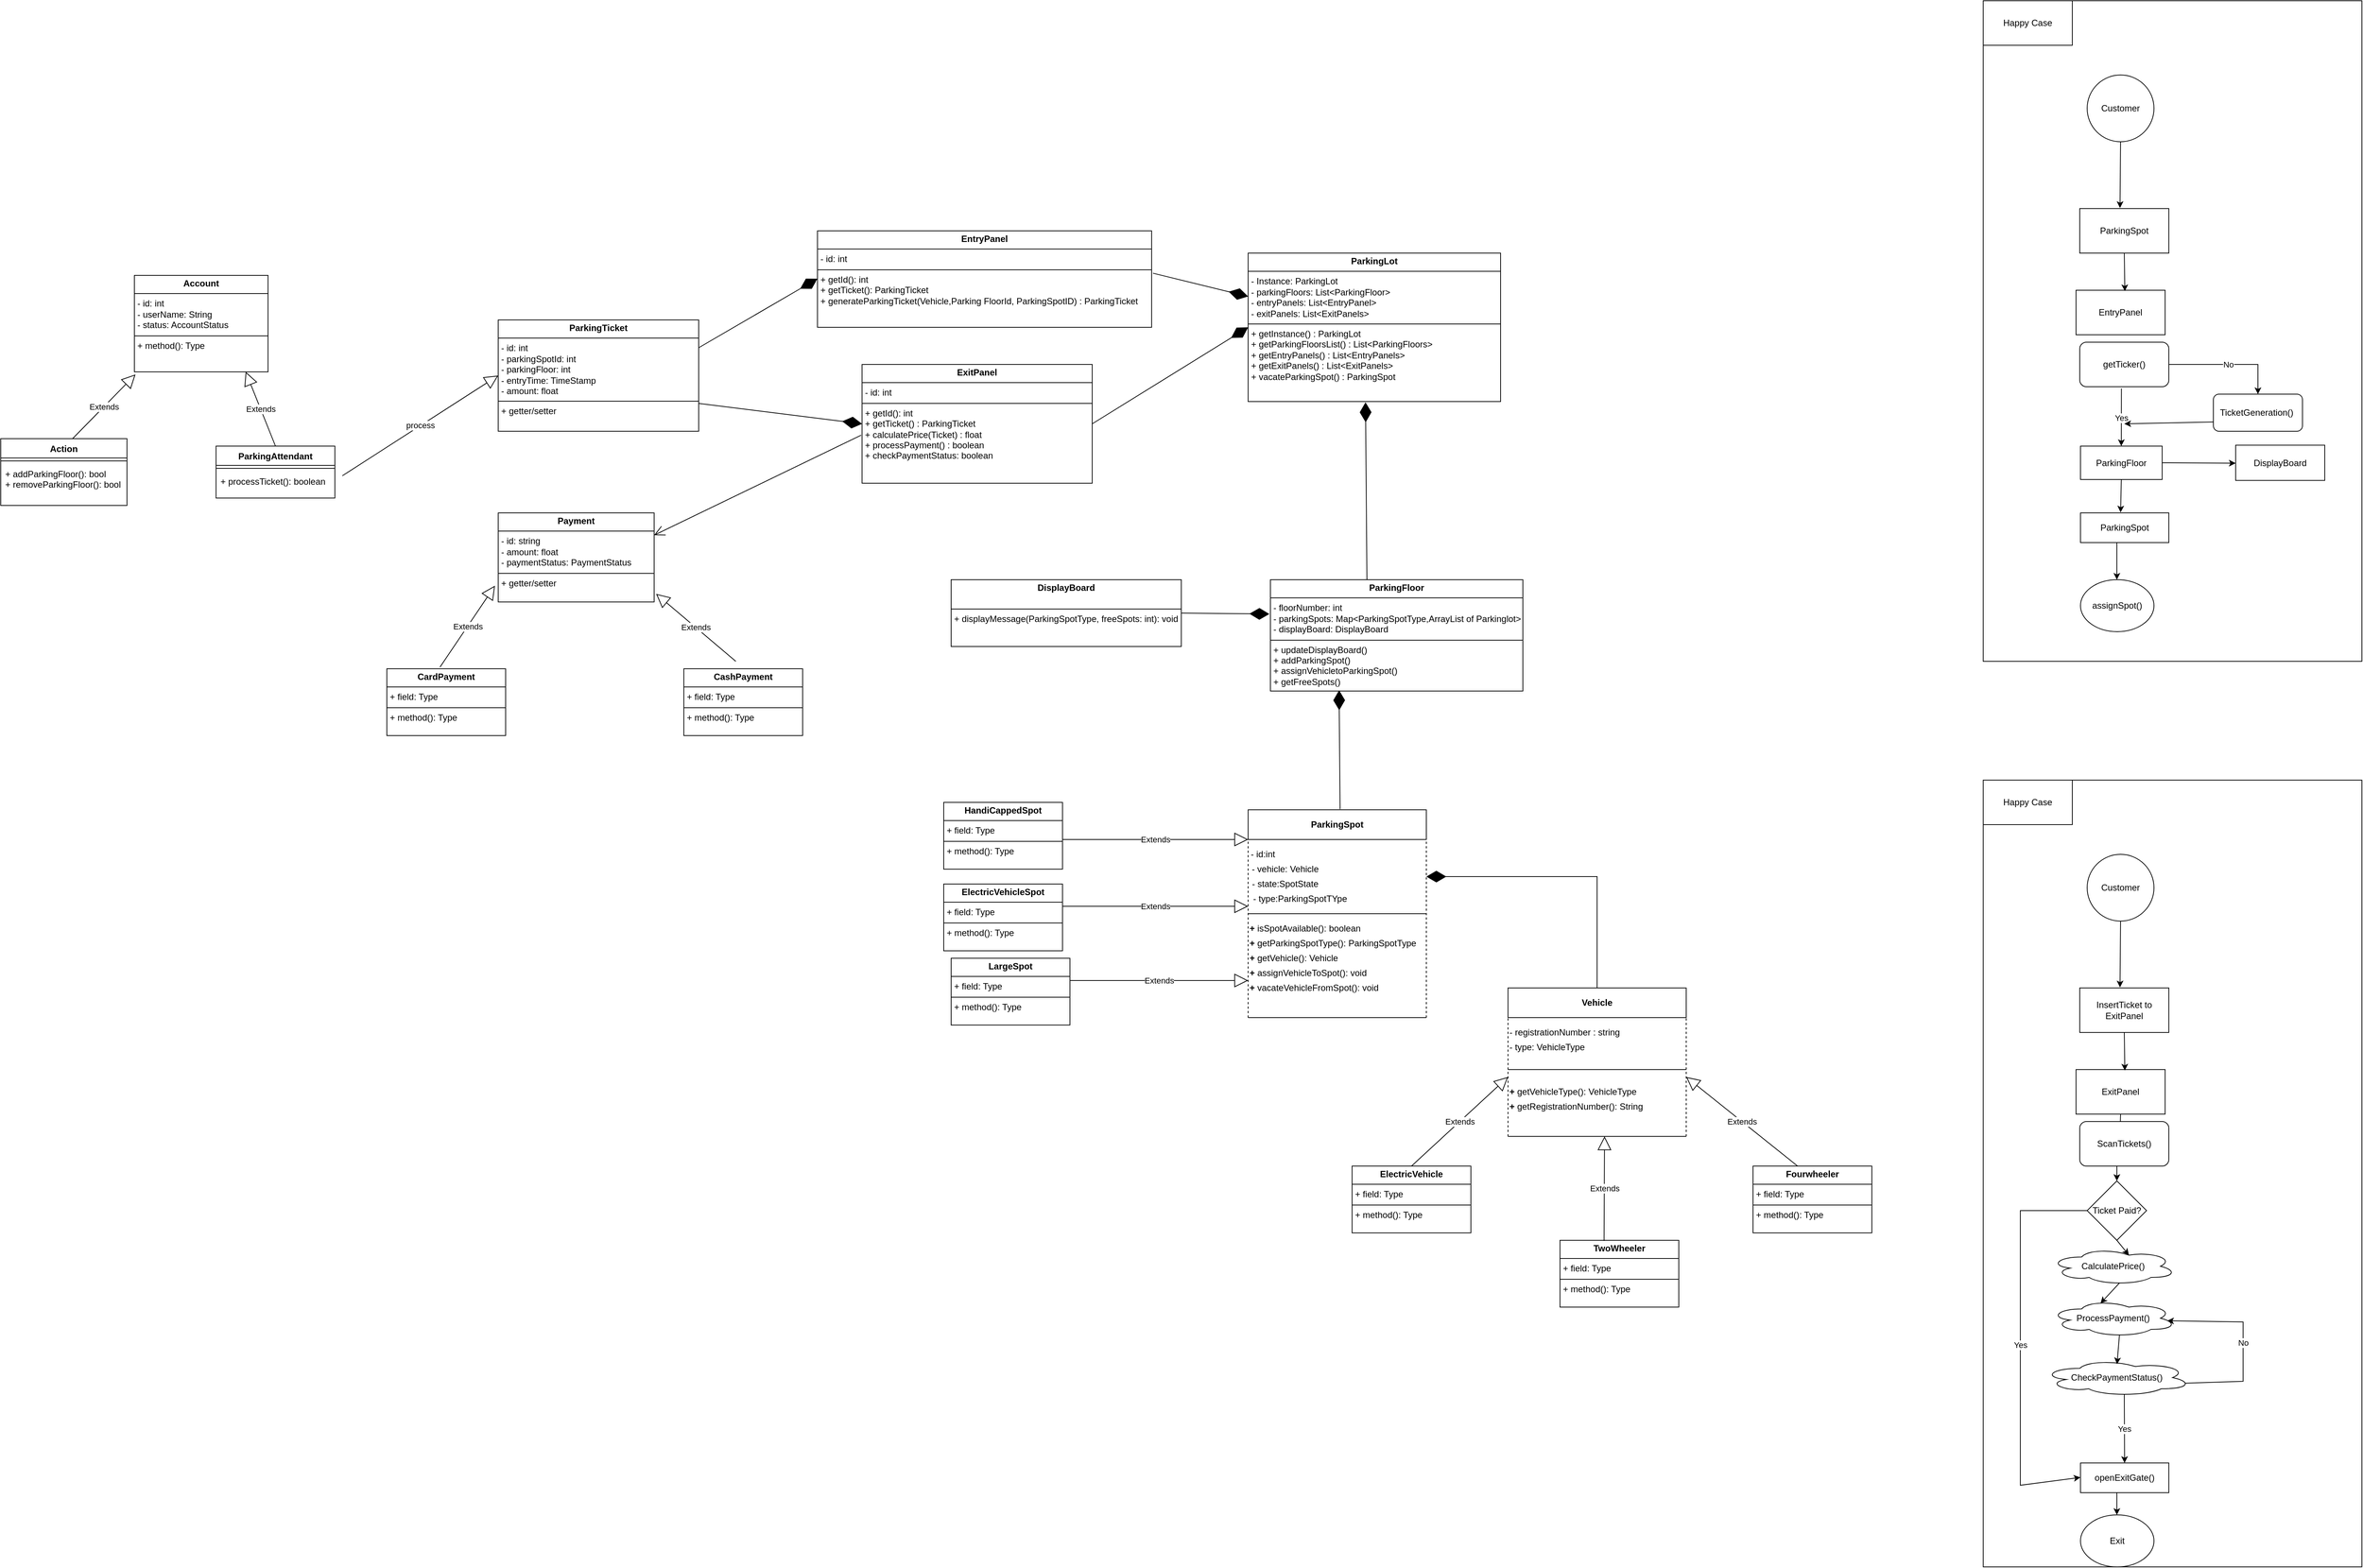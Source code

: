 <mxfile version="24.4.0" type="github">
  <diagram name="Page-1" id="cMbrWjMXnIb7fcWjsfxZ">
    <mxGraphModel dx="8700" dy="4813" grid="1" gridSize="10" guides="1" tooltips="1" connect="1" arrows="1" fold="1" page="1" pageScale="1" pageWidth="850" pageHeight="1100" math="0" shadow="0">
      <root>
        <mxCell id="0" />
        <mxCell id="1" parent="0" />
        <mxCell id="keUWMxr0N95nPIm7Rwf8-150" value="" style="rounded=0;whiteSpace=wrap;html=1;" vertex="1" parent="1">
          <mxGeometry x="1190" y="-850" width="510" height="890" as="geometry" />
        </mxCell>
        <mxCell id="keUWMxr0N95nPIm7Rwf8-6" value="" style="endArrow=none;dashed=1;html=1;rounded=0;" edge="1" parent="1">
          <mxGeometry width="50" height="50" relative="1" as="geometry">
            <mxPoint x="200" y="520" as="sourcePoint" />
            <mxPoint x="200" y="240" as="targetPoint" />
          </mxGeometry>
        </mxCell>
        <mxCell id="keUWMxr0N95nPIm7Rwf8-7" value="" style="endArrow=none;dashed=1;html=1;rounded=0;" edge="1" parent="1">
          <mxGeometry width="50" height="50" relative="1" as="geometry">
            <mxPoint x="440" y="520" as="sourcePoint" />
            <mxPoint x="440" y="240" as="targetPoint" />
          </mxGeometry>
        </mxCell>
        <mxCell id="keUWMxr0N95nPIm7Rwf8-8" value="" style="endArrow=none;dashed=1;html=1;rounded=0;" edge="1" parent="1">
          <mxGeometry width="50" height="50" relative="1" as="geometry">
            <mxPoint x="200" y="240" as="sourcePoint" />
            <mxPoint x="440" y="240" as="targetPoint" />
          </mxGeometry>
        </mxCell>
        <mxCell id="keUWMxr0N95nPIm7Rwf8-9" value="" style="endArrow=none;dashed=1;html=1;rounded=0;" edge="1" parent="1">
          <mxGeometry width="50" height="50" relative="1" as="geometry">
            <mxPoint x="200" y="280" as="sourcePoint" />
            <mxPoint x="440" y="280" as="targetPoint" />
          </mxGeometry>
        </mxCell>
        <mxCell id="keUWMxr0N95nPIm7Rwf8-10" value="&lt;b&gt;ParkingSpot&lt;/b&gt;" style="rounded=0;whiteSpace=wrap;html=1;" vertex="1" parent="1">
          <mxGeometry x="200" y="240" width="240" height="40" as="geometry" />
        </mxCell>
        <mxCell id="keUWMxr0N95nPIm7Rwf8-18" value="- id:int" style="text;html=1;align=center;verticalAlign=middle;whiteSpace=wrap;rounded=0;" vertex="1" parent="1">
          <mxGeometry x="200" y="290" width="40" height="20" as="geometry" />
        </mxCell>
        <mxCell id="keUWMxr0N95nPIm7Rwf8-20" value="- vehicle: Vehicle" style="text;html=1;align=center;verticalAlign=middle;whiteSpace=wrap;rounded=0;" vertex="1" parent="1">
          <mxGeometry x="200" y="310" width="100" height="20" as="geometry" />
        </mxCell>
        <mxCell id="keUWMxr0N95nPIm7Rwf8-21" value="- state:SpotState" style="text;html=1;align=center;verticalAlign=middle;whiteSpace=wrap;rounded=0;" vertex="1" parent="1">
          <mxGeometry x="200" y="330" width="100" height="20" as="geometry" />
        </mxCell>
        <mxCell id="keUWMxr0N95nPIm7Rwf8-22" value="- type:ParkingSpotTYpe" style="text;html=1;align=center;verticalAlign=middle;whiteSpace=wrap;rounded=0;" vertex="1" parent="1">
          <mxGeometry x="200" y="350" width="140" height="20" as="geometry" />
        </mxCell>
        <mxCell id="keUWMxr0N95nPIm7Rwf8-23" value="" style="endArrow=none;html=1;rounded=0;" edge="1" parent="1">
          <mxGeometry width="50" height="50" relative="1" as="geometry">
            <mxPoint x="200" y="380" as="sourcePoint" />
            <mxPoint x="440" y="380" as="targetPoint" />
          </mxGeometry>
        </mxCell>
        <mxCell id="keUWMxr0N95nPIm7Rwf8-24" value="&lt;b&gt;+&lt;/b&gt; isSpotAvailable(): boolean" style="text;html=1;align=left;verticalAlign=middle;whiteSpace=wrap;rounded=0;" vertex="1" parent="1">
          <mxGeometry x="200" y="390" width="160" height="20" as="geometry" />
        </mxCell>
        <mxCell id="keUWMxr0N95nPIm7Rwf8-25" value="&lt;b&gt;+&lt;/b&gt; getParkingSpotType(): ParkingSpotType" style="text;html=1;align=left;verticalAlign=middle;whiteSpace=wrap;rounded=0;" vertex="1" parent="1">
          <mxGeometry x="200" y="410" width="250" height="20" as="geometry" />
        </mxCell>
        <mxCell id="keUWMxr0N95nPIm7Rwf8-26" value="&lt;b&gt;+ &lt;/b&gt;getVehicle(): Vehicle" style="text;html=1;align=left;verticalAlign=middle;whiteSpace=wrap;rounded=0;" vertex="1" parent="1">
          <mxGeometry x="200" y="430" width="140" height="20" as="geometry" />
        </mxCell>
        <mxCell id="keUWMxr0N95nPIm7Rwf8-27" value="&lt;b&gt;+ &lt;/b&gt;assignVehicleToSpot(): void" style="text;html=1;align=left;verticalAlign=middle;whiteSpace=wrap;rounded=0;" vertex="1" parent="1">
          <mxGeometry x="200" y="450" width="170" height="20" as="geometry" />
        </mxCell>
        <mxCell id="keUWMxr0N95nPIm7Rwf8-28" value="&lt;b&gt;+ &lt;/b&gt;vacateVehicleFromSpot(): void" style="text;html=1;align=left;verticalAlign=middle;whiteSpace=wrap;rounded=0;" vertex="1" parent="1">
          <mxGeometry x="200" y="470" width="210" height="20" as="geometry" />
        </mxCell>
        <mxCell id="keUWMxr0N95nPIm7Rwf8-29" value="" style="endArrow=none;html=1;rounded=0;" edge="1" parent="1">
          <mxGeometry width="50" height="50" relative="1" as="geometry">
            <mxPoint x="200" y="520" as="sourcePoint" />
            <mxPoint x="440" y="520" as="targetPoint" />
          </mxGeometry>
        </mxCell>
        <mxCell id="keUWMxr0N95nPIm7Rwf8-30" value="" style="endArrow=none;dashed=1;html=1;rounded=0;" edge="1" parent="1">
          <mxGeometry width="50" height="50" relative="1" as="geometry">
            <mxPoint x="550" y="680" as="sourcePoint" />
            <mxPoint x="550" y="480" as="targetPoint" />
          </mxGeometry>
        </mxCell>
        <mxCell id="keUWMxr0N95nPIm7Rwf8-31" value="" style="endArrow=none;dashed=1;html=1;rounded=0;" edge="1" parent="1">
          <mxGeometry width="50" height="50" relative="1" as="geometry">
            <mxPoint x="790" y="680" as="sourcePoint" />
            <mxPoint x="790" y="480" as="targetPoint" />
          </mxGeometry>
        </mxCell>
        <mxCell id="keUWMxr0N95nPIm7Rwf8-32" value="" style="endArrow=none;dashed=1;html=1;rounded=0;" edge="1" parent="1">
          <mxGeometry width="50" height="50" relative="1" as="geometry">
            <mxPoint x="550" y="480" as="sourcePoint" />
            <mxPoint x="790" y="480" as="targetPoint" />
          </mxGeometry>
        </mxCell>
        <mxCell id="keUWMxr0N95nPIm7Rwf8-33" value="" style="endArrow=none;dashed=1;html=1;rounded=0;" edge="1" parent="1">
          <mxGeometry width="50" height="50" relative="1" as="geometry">
            <mxPoint x="550" y="520" as="sourcePoint" />
            <mxPoint x="790" y="520" as="targetPoint" />
          </mxGeometry>
        </mxCell>
        <mxCell id="keUWMxr0N95nPIm7Rwf8-34" value="&lt;b&gt;Vehicle&lt;/b&gt;" style="rounded=0;whiteSpace=wrap;html=1;" vertex="1" parent="1">
          <mxGeometry x="550" y="480" width="240" height="40" as="geometry" />
        </mxCell>
        <mxCell id="keUWMxr0N95nPIm7Rwf8-35" value="- registrationNumber : string" style="text;html=1;align=left;verticalAlign=middle;whiteSpace=wrap;rounded=0;" vertex="1" parent="1">
          <mxGeometry x="550" y="530" width="170" height="20" as="geometry" />
        </mxCell>
        <mxCell id="keUWMxr0N95nPIm7Rwf8-36" value="- type: VehicleType" style="text;html=1;align=left;verticalAlign=middle;whiteSpace=wrap;rounded=0;" vertex="1" parent="1">
          <mxGeometry x="550" y="550" width="130" height="20" as="geometry" />
        </mxCell>
        <mxCell id="keUWMxr0N95nPIm7Rwf8-39" value="" style="endArrow=none;html=1;rounded=0;" edge="1" parent="1">
          <mxGeometry width="50" height="50" relative="1" as="geometry">
            <mxPoint x="550" y="590" as="sourcePoint" />
            <mxPoint x="790" y="590" as="targetPoint" />
          </mxGeometry>
        </mxCell>
        <mxCell id="keUWMxr0N95nPIm7Rwf8-41" value="&lt;b&gt;+&lt;/b&gt; getVehicleType(): VehicleType" style="text;html=1;align=left;verticalAlign=middle;whiteSpace=wrap;rounded=0;" vertex="1" parent="1">
          <mxGeometry x="550" y="610" width="250" height="20" as="geometry" />
        </mxCell>
        <mxCell id="keUWMxr0N95nPIm7Rwf8-42" value="&lt;b&gt;+ &lt;/b&gt;getRegistrationNumber(): String" style="text;html=1;align=left;verticalAlign=middle;whiteSpace=wrap;rounded=0;" vertex="1" parent="1">
          <mxGeometry x="550" y="630" width="220" height="20" as="geometry" />
        </mxCell>
        <mxCell id="keUWMxr0N95nPIm7Rwf8-45" value="" style="endArrow=none;html=1;rounded=0;" edge="1" parent="1">
          <mxGeometry width="50" height="50" relative="1" as="geometry">
            <mxPoint x="550" y="680" as="sourcePoint" />
            <mxPoint x="790" y="680" as="targetPoint" />
          </mxGeometry>
        </mxCell>
        <mxCell id="keUWMxr0N95nPIm7Rwf8-46" value="" style="endArrow=diamondThin;endFill=1;endSize=24;html=1;rounded=0;" edge="1" parent="1" source="keUWMxr0N95nPIm7Rwf8-34">
          <mxGeometry width="160" relative="1" as="geometry">
            <mxPoint x="440" y="330" as="sourcePoint" />
            <mxPoint x="440" y="330" as="targetPoint" />
            <Array as="points">
              <mxPoint x="670" y="330" />
            </Array>
          </mxGeometry>
        </mxCell>
        <mxCell id="keUWMxr0N95nPIm7Rwf8-54" value="&lt;p style=&quot;margin:0px;margin-top:4px;text-align:center;&quot;&gt;&lt;b&gt;Fourwheeler&lt;/b&gt;&lt;/p&gt;&lt;hr size=&quot;1&quot; style=&quot;border-style:solid;&quot;&gt;&lt;p style=&quot;margin:0px;margin-left:4px;&quot;&gt;+ field: Type&lt;/p&gt;&lt;hr size=&quot;1&quot; style=&quot;border-style:solid;&quot;&gt;&lt;p style=&quot;margin:0px;margin-left:4px;&quot;&gt;+ method(): Type&lt;/p&gt;" style="verticalAlign=top;align=left;overflow=fill;html=1;whiteSpace=wrap;" vertex="1" parent="1">
          <mxGeometry x="880" y="720" width="160" height="90" as="geometry" />
        </mxCell>
        <mxCell id="keUWMxr0N95nPIm7Rwf8-55" value="&lt;p style=&quot;margin:0px;margin-top:4px;text-align:center;&quot;&gt;&lt;b&gt;TwoWheeler&lt;/b&gt;&lt;/p&gt;&lt;hr size=&quot;1&quot; style=&quot;border-style:solid;&quot;&gt;&lt;p style=&quot;margin:0px;margin-left:4px;&quot;&gt;+ field: Type&lt;/p&gt;&lt;hr size=&quot;1&quot; style=&quot;border-style:solid;&quot;&gt;&lt;p style=&quot;margin:0px;margin-left:4px;&quot;&gt;+ method(): Type&lt;/p&gt;" style="verticalAlign=top;align=left;overflow=fill;html=1;whiteSpace=wrap;" vertex="1" parent="1">
          <mxGeometry x="620" y="820" width="160" height="90" as="geometry" />
        </mxCell>
        <mxCell id="keUWMxr0N95nPIm7Rwf8-56" value="&lt;p style=&quot;margin:0px;margin-top:4px;text-align:center;&quot;&gt;&lt;b&gt;ElectricVehicle&lt;/b&gt;&lt;/p&gt;&lt;hr size=&quot;1&quot; style=&quot;border-style:solid;&quot;&gt;&lt;p style=&quot;margin:0px;margin-left:4px;&quot;&gt;+ field: Type&lt;/p&gt;&lt;hr size=&quot;1&quot; style=&quot;border-style:solid;&quot;&gt;&lt;p style=&quot;margin:0px;margin-left:4px;&quot;&gt;+ method(): Type&lt;/p&gt;" style="verticalAlign=top;align=left;overflow=fill;html=1;whiteSpace=wrap;" vertex="1" parent="1">
          <mxGeometry x="340" y="720" width="160" height="90" as="geometry" />
        </mxCell>
        <mxCell id="keUWMxr0N95nPIm7Rwf8-58" value="Extends" style="endArrow=block;endSize=16;endFill=0;html=1;rounded=0;exitX=0.5;exitY=0;exitDx=0;exitDy=0;" edge="1" parent="1" source="keUWMxr0N95nPIm7Rwf8-56">
          <mxGeometry width="160" relative="1" as="geometry">
            <mxPoint x="570" y="700" as="sourcePoint" />
            <mxPoint x="550" y="600" as="targetPoint" />
          </mxGeometry>
        </mxCell>
        <mxCell id="keUWMxr0N95nPIm7Rwf8-59" value="Extends" style="endArrow=block;endSize=16;endFill=0;html=1;rounded=0;exitX=0.371;exitY=0.01;exitDx=0;exitDy=0;exitPerimeter=0;" edge="1" parent="1" source="keUWMxr0N95nPIm7Rwf8-55">
          <mxGeometry width="160" relative="1" as="geometry">
            <mxPoint x="550" y="800" as="sourcePoint" />
            <mxPoint x="680" y="680" as="targetPoint" />
          </mxGeometry>
        </mxCell>
        <mxCell id="keUWMxr0N95nPIm7Rwf8-60" value="Extends" style="endArrow=block;endSize=16;endFill=0;html=1;rounded=0;exitX=0.375;exitY=0;exitDx=0;exitDy=0;exitPerimeter=0;" edge="1" parent="1" source="keUWMxr0N95nPIm7Rwf8-54">
          <mxGeometry width="160" relative="1" as="geometry">
            <mxPoint x="929.64" y="681" as="sourcePoint" />
            <mxPoint x="790" y="600" as="targetPoint" />
          </mxGeometry>
        </mxCell>
        <mxCell id="keUWMxr0N95nPIm7Rwf8-61" value="&lt;p style=&quot;margin:0px;margin-top:4px;text-align:center;&quot;&gt;&lt;b&gt;LargeSpot&lt;/b&gt;&lt;/p&gt;&lt;hr size=&quot;1&quot; style=&quot;border-style:solid;&quot;&gt;&lt;p style=&quot;margin:0px;margin-left:4px;&quot;&gt;+ field: Type&lt;/p&gt;&lt;hr size=&quot;1&quot; style=&quot;border-style:solid;&quot;&gt;&lt;p style=&quot;margin:0px;margin-left:4px;&quot;&gt;+ method(): Type&lt;/p&gt;" style="verticalAlign=top;align=left;overflow=fill;html=1;whiteSpace=wrap;" vertex="1" parent="1">
          <mxGeometry x="-200" y="440" width="160" height="90" as="geometry" />
        </mxCell>
        <mxCell id="keUWMxr0N95nPIm7Rwf8-62" value="Extends" style="endArrow=block;endSize=16;endFill=0;html=1;rounded=0;entryX=0;entryY=1;entryDx=0;entryDy=0;" edge="1" parent="1" target="keUWMxr0N95nPIm7Rwf8-27">
          <mxGeometry width="160" relative="1" as="geometry">
            <mxPoint x="-40" y="470" as="sourcePoint" />
            <mxPoint x="60" y="380" as="targetPoint" />
          </mxGeometry>
        </mxCell>
        <mxCell id="keUWMxr0N95nPIm7Rwf8-63" value="&lt;p style=&quot;margin:0px;margin-top:4px;text-align:center;&quot;&gt;&lt;b&gt;HandiCappedSpot&lt;/b&gt;&lt;/p&gt;&lt;hr size=&quot;1&quot; style=&quot;border-style:solid;&quot;&gt;&lt;p style=&quot;margin:0px;margin-left:4px;&quot;&gt;+ field: Type&lt;/p&gt;&lt;hr size=&quot;1&quot; style=&quot;border-style:solid;&quot;&gt;&lt;p style=&quot;margin:0px;margin-left:4px;&quot;&gt;+ method(): Type&lt;/p&gt;" style="verticalAlign=top;align=left;overflow=fill;html=1;whiteSpace=wrap;" vertex="1" parent="1">
          <mxGeometry x="-210" y="230" width="160" height="90" as="geometry" />
        </mxCell>
        <mxCell id="keUWMxr0N95nPIm7Rwf8-64" value="Extends" style="endArrow=block;endSize=16;endFill=0;html=1;rounded=0;exitX=0.5;exitY=0;exitDx=0;exitDy=0;" edge="1" parent="1">
          <mxGeometry width="160" relative="1" as="geometry">
            <mxPoint x="-50" y="280" as="sourcePoint" />
            <mxPoint x="200" y="280" as="targetPoint" />
          </mxGeometry>
        </mxCell>
        <mxCell id="keUWMxr0N95nPIm7Rwf8-65" value="&lt;p style=&quot;margin:0px;margin-top:4px;text-align:center;&quot;&gt;&lt;b&gt;ElectricVehicleSpot&lt;/b&gt;&lt;/p&gt;&lt;hr size=&quot;1&quot; style=&quot;border-style:solid;&quot;&gt;&lt;p style=&quot;margin:0px;margin-left:4px;&quot;&gt;+ field: Type&lt;/p&gt;&lt;hr size=&quot;1&quot; style=&quot;border-style:solid;&quot;&gt;&lt;p style=&quot;margin:0px;margin-left:4px;&quot;&gt;+ method(): Type&lt;/p&gt;" style="verticalAlign=top;align=left;overflow=fill;html=1;whiteSpace=wrap;" vertex="1" parent="1">
          <mxGeometry x="-210" y="340" width="160" height="90" as="geometry" />
        </mxCell>
        <mxCell id="keUWMxr0N95nPIm7Rwf8-66" value="Extends" style="endArrow=block;endSize=16;endFill=0;html=1;rounded=0;entryX=0;entryY=1;entryDx=0;entryDy=0;" edge="1" parent="1" target="keUWMxr0N95nPIm7Rwf8-22">
          <mxGeometry width="160" relative="1" as="geometry">
            <mxPoint x="-50" y="370" as="sourcePoint" />
            <mxPoint x="-40" y="320" as="targetPoint" />
          </mxGeometry>
        </mxCell>
        <mxCell id="keUWMxr0N95nPIm7Rwf8-68" value="&lt;p style=&quot;margin:0px;margin-top:4px;text-align:center;&quot;&gt;&lt;b&gt;ParkingFloor&lt;/b&gt;&lt;/p&gt;&lt;hr size=&quot;1&quot; style=&quot;border-style:solid;&quot;&gt;&lt;p style=&quot;margin:0px;margin-left:4px;&quot;&gt;- floorNumber: int&lt;/p&gt;&lt;p style=&quot;margin:0px;margin-left:4px;&quot;&gt;- parkingSpots: Map&amp;lt;ParkingSpotType,ArrayList of Parkinglot&amp;gt;&lt;/p&gt;&lt;p style=&quot;margin:0px;margin-left:4px;&quot;&gt;- displayBoard: DisplayBoard&lt;/p&gt;&lt;hr size=&quot;1&quot; style=&quot;border-style:solid;&quot;&gt;&lt;p style=&quot;margin:0px;margin-left:4px;&quot;&gt;+ updateDisplayBoard()&lt;/p&gt;&lt;p style=&quot;margin:0px;margin-left:4px;&quot;&gt;+ addParkingSpot()&lt;/p&gt;&lt;p style=&quot;margin:0px;margin-left:4px;&quot;&gt;+ assignVehicletoParkingSpot()&lt;/p&gt;&lt;p style=&quot;margin:0px;margin-left:4px;&quot;&gt;+ getFreeSpots()&lt;/p&gt;" style="verticalAlign=top;align=left;overflow=fill;html=1;whiteSpace=wrap;" vertex="1" parent="1">
          <mxGeometry x="230" y="-70" width="340" height="150" as="geometry" />
        </mxCell>
        <mxCell id="keUWMxr0N95nPIm7Rwf8-71" value="&lt;p style=&quot;margin:0px;margin-top:4px;text-align:center;&quot;&gt;&lt;b&gt;DisplayBoard&lt;/b&gt;&lt;/p&gt;&lt;p style=&quot;margin:0px;margin-left:4px;&quot;&gt;&lt;br&gt;&lt;/p&gt;&lt;hr size=&quot;1&quot; style=&quot;border-style:solid;&quot;&gt;&lt;p style=&quot;margin:0px;margin-left:4px;&quot;&gt;+ displayMessage(ParkingSpotType, freeSpots: int): void&lt;/p&gt;" style="verticalAlign=top;align=left;overflow=fill;html=1;whiteSpace=wrap;" vertex="1" parent="1">
          <mxGeometry x="-200" y="-70" width="310" height="90" as="geometry" />
        </mxCell>
        <mxCell id="keUWMxr0N95nPIm7Rwf8-72" value="" style="endArrow=diamondThin;endFill=1;endSize=24;html=1;rounded=0;entryX=0.272;entryY=0.993;entryDx=0;entryDy=0;entryPerimeter=0;exitX=0.516;exitY=-0.022;exitDx=0;exitDy=0;exitPerimeter=0;" edge="1" parent="1" source="keUWMxr0N95nPIm7Rwf8-10" target="keUWMxr0N95nPIm7Rwf8-68">
          <mxGeometry width="160" relative="1" as="geometry">
            <mxPoint x="320" y="230" as="sourcePoint" />
            <mxPoint x="430" y="210" as="targetPoint" />
          </mxGeometry>
        </mxCell>
        <mxCell id="keUWMxr0N95nPIm7Rwf8-73" value="" style="endArrow=diamondThin;endFill=1;endSize=24;html=1;rounded=0;entryX=-0.004;entryY=0.308;entryDx=0;entryDy=0;entryPerimeter=0;exitX=1;exitY=0.5;exitDx=0;exitDy=0;" edge="1" parent="1" source="keUWMxr0N95nPIm7Rwf8-71" target="keUWMxr0N95nPIm7Rwf8-68">
          <mxGeometry width="160" relative="1" as="geometry">
            <mxPoint x="250" y="130" as="sourcePoint" />
            <mxPoint x="410" y="130" as="targetPoint" />
          </mxGeometry>
        </mxCell>
        <mxCell id="keUWMxr0N95nPIm7Rwf8-74" value="&lt;p style=&quot;margin:0px;margin-top:4px;text-align:center;&quot;&gt;&lt;b&gt;ParkingLot&lt;/b&gt;&lt;/p&gt;&lt;hr size=&quot;1&quot; style=&quot;border-style:solid;&quot;&gt;&lt;p style=&quot;margin:0px;margin-left:4px;&quot;&gt;- Instance: ParkingLot&lt;/p&gt;&lt;p style=&quot;margin:0px;margin-left:4px;&quot;&gt;- parkingFloors: List&amp;lt;ParkingFloor&amp;gt;&lt;/p&gt;&lt;p style=&quot;margin:0px;margin-left:4px;&quot;&gt;- entryPanels: List&amp;lt;EntryPanel&amp;gt;&lt;/p&gt;&lt;p style=&quot;margin:0px;margin-left:4px;&quot;&gt;- exitPanels: List&amp;lt;ExitPanels&amp;gt;&lt;/p&gt;&lt;hr size=&quot;1&quot; style=&quot;border-style:solid;&quot;&gt;&lt;p style=&quot;margin:0px;margin-left:4px;&quot;&gt;+ getInstance() : ParkingLot&lt;/p&gt;&lt;p style=&quot;margin:0px;margin-left:4px;&quot;&gt;+ getParkingFloorsList() : List&amp;lt;ParkingFloors&amp;gt;&lt;/p&gt;&lt;p style=&quot;margin:0px;margin-left:4px;&quot;&gt;+ getEntryPanels() : List&amp;lt;EntryPanels&amp;gt;&lt;/p&gt;&lt;p style=&quot;margin:0px;margin-left:4px;&quot;&gt;+ getExitPanels() : List&amp;lt;ExitPanels&amp;gt;&lt;/p&gt;&lt;p style=&quot;margin:0px;margin-left:4px;&quot;&gt;+ vacateParkingSpot() : ParkingSpot&lt;/p&gt;" style="verticalAlign=top;align=left;overflow=fill;html=1;whiteSpace=wrap;" vertex="1" parent="1">
          <mxGeometry x="200" y="-510" width="340" height="200" as="geometry" />
        </mxCell>
        <mxCell id="keUWMxr0N95nPIm7Rwf8-75" value="" style="endArrow=diamondThin;endFill=1;endSize=24;html=1;rounded=0;entryX=0.465;entryY=1.005;entryDx=0;entryDy=0;entryPerimeter=0;" edge="1" parent="1" target="keUWMxr0N95nPIm7Rwf8-74">
          <mxGeometry width="160" relative="1" as="geometry">
            <mxPoint x="360" y="-70" as="sourcePoint" />
            <mxPoint x="350" y="-300" as="targetPoint" />
          </mxGeometry>
        </mxCell>
        <mxCell id="keUWMxr0N95nPIm7Rwf8-76" value="&lt;p style=&quot;margin:0px;margin-top:4px;text-align:center;&quot;&gt;&lt;b&gt;EntryPanel&lt;/b&gt;&lt;/p&gt;&lt;hr size=&quot;1&quot; style=&quot;border-style:solid;&quot;&gt;&lt;p style=&quot;margin:0px;margin-left:4px;&quot;&gt;- id: int&lt;/p&gt;&lt;hr size=&quot;1&quot; style=&quot;border-style:solid;&quot;&gt;&lt;p style=&quot;margin:0px;margin-left:4px;&quot;&gt;+ getId(): int&lt;/p&gt;&lt;p style=&quot;margin:0px;margin-left:4px;&quot;&gt;+ getTicket(): ParkingTicket&lt;/p&gt;&lt;p style=&quot;margin:0px;margin-left:4px;&quot;&gt;+ generateParkingTicket(Vehicle,Parking FloorId, ParkingSpotID) : ParkingTicket&lt;/p&gt;" style="verticalAlign=top;align=left;overflow=fill;html=1;whiteSpace=wrap;" vertex="1" parent="1">
          <mxGeometry x="-380" y="-540" width="450" height="130" as="geometry" />
        </mxCell>
        <mxCell id="keUWMxr0N95nPIm7Rwf8-77" value="&lt;p style=&quot;margin:0px;margin-top:4px;text-align:center;&quot;&gt;&lt;b&gt;ExitPanel&lt;/b&gt;&lt;/p&gt;&lt;hr size=&quot;1&quot; style=&quot;border-style:solid;&quot;&gt;&lt;p style=&quot;margin:0px;margin-left:4px;&quot;&gt;- id: int&lt;/p&gt;&lt;hr size=&quot;1&quot; style=&quot;border-style:solid;&quot;&gt;&lt;p style=&quot;margin:0px;margin-left:4px;&quot;&gt;+ getId(): int&lt;/p&gt;&lt;p style=&quot;margin:0px;margin-left:4px;&quot;&gt;+ getTicket() : ParkingTicket&lt;/p&gt;&lt;p style=&quot;margin:0px;margin-left:4px;&quot;&gt;+ calculatePrice(Ticket) : float&lt;/p&gt;&lt;p style=&quot;margin:0px;margin-left:4px;&quot;&gt;+ processPayment() : boolean&lt;/p&gt;&lt;p style=&quot;margin:0px;margin-left:4px;&quot;&gt;+ checkPaymentStatus: boolean&lt;/p&gt;" style="verticalAlign=top;align=left;overflow=fill;html=1;whiteSpace=wrap;" vertex="1" parent="1">
          <mxGeometry x="-320" y="-360" width="310" height="160" as="geometry" />
        </mxCell>
        <mxCell id="keUWMxr0N95nPIm7Rwf8-78" value="" style="endArrow=diamondThin;endFill=1;endSize=24;html=1;rounded=0;exitX=1.004;exitY=0.439;exitDx=0;exitDy=0;exitPerimeter=0;" edge="1" parent="1" source="keUWMxr0N95nPIm7Rwf8-76" target="keUWMxr0N95nPIm7Rwf8-74">
          <mxGeometry width="160" relative="1" as="geometry">
            <mxPoint x="20" y="-420" as="sourcePoint" />
            <mxPoint x="180" y="-420" as="targetPoint" />
          </mxGeometry>
        </mxCell>
        <mxCell id="keUWMxr0N95nPIm7Rwf8-79" value="&lt;p style=&quot;margin:0px;margin-top:4px;text-align:center;&quot;&gt;&lt;b&gt;ParkingTicket&lt;/b&gt;&lt;/p&gt;&lt;hr size=&quot;1&quot; style=&quot;border-style:solid;&quot;&gt;&lt;p style=&quot;margin:0px;margin-left:4px;&quot;&gt;- id: int&lt;/p&gt;&lt;p style=&quot;margin:0px;margin-left:4px;&quot;&gt;- parkingSpotId: int&lt;/p&gt;&lt;p style=&quot;margin:0px;margin-left:4px;&quot;&gt;- parkingFloor: int&lt;/p&gt;&lt;p style=&quot;margin:0px;margin-left:4px;&quot;&gt;- entryTime: TimeStamp&lt;/p&gt;&lt;p style=&quot;margin:0px;margin-left:4px;&quot;&gt;- amount: float&lt;/p&gt;&lt;hr size=&quot;1&quot; style=&quot;border-style:solid;&quot;&gt;&lt;p style=&quot;margin:0px;margin-left:4px;&quot;&gt;+ getter/setter&lt;/p&gt;" style="verticalAlign=top;align=left;overflow=fill;html=1;whiteSpace=wrap;" vertex="1" parent="1">
          <mxGeometry x="-810" y="-420" width="270" height="150" as="geometry" />
        </mxCell>
        <mxCell id="keUWMxr0N95nPIm7Rwf8-80" value="" style="endArrow=diamondThin;endFill=1;endSize=24;html=1;rounded=0;entryX=0;entryY=0.5;entryDx=0;entryDy=0;exitX=1;exitY=0.5;exitDx=0;exitDy=0;" edge="1" parent="1" source="keUWMxr0N95nPIm7Rwf8-77" target="keUWMxr0N95nPIm7Rwf8-74">
          <mxGeometry width="160" relative="1" as="geometry">
            <mxPoint x="-180" y="-360" as="sourcePoint" />
            <mxPoint x="-20" y="-360" as="targetPoint" />
          </mxGeometry>
        </mxCell>
        <mxCell id="keUWMxr0N95nPIm7Rwf8-82" value="" style="endArrow=diamondThin;endFill=1;endSize=24;html=1;rounded=0;exitX=1;exitY=0.75;exitDx=0;exitDy=0;entryX=0;entryY=0.5;entryDx=0;entryDy=0;" edge="1" parent="1" source="keUWMxr0N95nPIm7Rwf8-79" target="keUWMxr0N95nPIm7Rwf8-77">
          <mxGeometry width="160" relative="1" as="geometry">
            <mxPoint x="-530" y="-240" as="sourcePoint" />
            <mxPoint x="-370" y="-240" as="targetPoint" />
          </mxGeometry>
        </mxCell>
        <mxCell id="keUWMxr0N95nPIm7Rwf8-83" value="" style="endArrow=diamondThin;endFill=1;endSize=24;html=1;rounded=0;exitX=1;exitY=0.25;exitDx=0;exitDy=0;" edge="1" parent="1" source="keUWMxr0N95nPIm7Rwf8-79">
          <mxGeometry width="160" relative="1" as="geometry">
            <mxPoint x="-540" y="-475.56" as="sourcePoint" />
            <mxPoint x="-380" y="-475.56" as="targetPoint" />
          </mxGeometry>
        </mxCell>
        <mxCell id="keUWMxr0N95nPIm7Rwf8-84" value="&lt;p style=&quot;margin:0px;margin-top:4px;text-align:center;&quot;&gt;&lt;b&gt;Payment&lt;/b&gt;&lt;/p&gt;&lt;hr size=&quot;1&quot; style=&quot;border-style:solid;&quot;&gt;&lt;p style=&quot;margin:0px;margin-left:4px;&quot;&gt;- id: string&lt;/p&gt;&lt;p style=&quot;margin:0px;margin-left:4px;&quot;&gt;- amount: float&lt;/p&gt;&lt;p style=&quot;margin:0px;margin-left:4px;&quot;&gt;- paymentStatus: PaymentStatus&lt;/p&gt;&lt;hr size=&quot;1&quot; style=&quot;border-style:solid;&quot;&gt;&lt;p style=&quot;margin:0px;margin-left:4px;&quot;&gt;+ getter/setter&lt;/p&gt;" style="verticalAlign=top;align=left;overflow=fill;html=1;whiteSpace=wrap;" vertex="1" parent="1">
          <mxGeometry x="-810" y="-160" width="210" height="120" as="geometry" />
        </mxCell>
        <mxCell id="keUWMxr0N95nPIm7Rwf8-87" value="" style="endArrow=open;endFill=1;endSize=12;html=1;rounded=0;entryX=1;entryY=0.25;entryDx=0;entryDy=0;exitX=-0.004;exitY=0.596;exitDx=0;exitDy=0;exitPerimeter=0;" edge="1" parent="1" source="keUWMxr0N95nPIm7Rwf8-77" target="keUWMxr0N95nPIm7Rwf8-84">
          <mxGeometry width="160" relative="1" as="geometry">
            <mxPoint x="-400" y="-150" as="sourcePoint" />
            <mxPoint x="-240" y="-150" as="targetPoint" />
          </mxGeometry>
        </mxCell>
        <mxCell id="keUWMxr0N95nPIm7Rwf8-89" value="&lt;p style=&quot;margin:0px;margin-top:4px;text-align:center;&quot;&gt;&lt;b&gt;CardPayment&lt;/b&gt;&lt;/p&gt;&lt;hr size=&quot;1&quot; style=&quot;border-style:solid;&quot;&gt;&lt;p style=&quot;margin:0px;margin-left:4px;&quot;&gt;+ field: Type&lt;/p&gt;&lt;hr size=&quot;1&quot; style=&quot;border-style:solid;&quot;&gt;&lt;p style=&quot;margin:0px;margin-left:4px;&quot;&gt;+ method(): Type&lt;/p&gt;" style="verticalAlign=top;align=left;overflow=fill;html=1;whiteSpace=wrap;" vertex="1" parent="1">
          <mxGeometry x="-960" y="50" width="160" height="90" as="geometry" />
        </mxCell>
        <mxCell id="keUWMxr0N95nPIm7Rwf8-90" value="&lt;p style=&quot;margin:0px;margin-top:4px;text-align:center;&quot;&gt;&lt;b&gt;CashPayment&lt;/b&gt;&lt;/p&gt;&lt;hr size=&quot;1&quot; style=&quot;border-style:solid;&quot;&gt;&lt;p style=&quot;margin:0px;margin-left:4px;&quot;&gt;+ field: Type&lt;/p&gt;&lt;hr size=&quot;1&quot; style=&quot;border-style:solid;&quot;&gt;&lt;p style=&quot;margin:0px;margin-left:4px;&quot;&gt;+ method(): Type&lt;/p&gt;" style="verticalAlign=top;align=left;overflow=fill;html=1;whiteSpace=wrap;" vertex="1" parent="1">
          <mxGeometry x="-560" y="50" width="160" height="90" as="geometry" />
        </mxCell>
        <mxCell id="keUWMxr0N95nPIm7Rwf8-91" value="Extends" style="endArrow=block;endSize=16;endFill=0;html=1;rounded=0;exitX=0.448;exitY=-0.026;exitDx=0;exitDy=0;exitPerimeter=0;entryX=-0.021;entryY=0.818;entryDx=0;entryDy=0;entryPerimeter=0;" edge="1" parent="1" source="keUWMxr0N95nPIm7Rwf8-89" target="keUWMxr0N95nPIm7Rwf8-84">
          <mxGeometry width="160" relative="1" as="geometry">
            <mxPoint x="-670" y="10" as="sourcePoint" />
            <mxPoint x="-510" y="10" as="targetPoint" />
          </mxGeometry>
        </mxCell>
        <mxCell id="keUWMxr0N95nPIm7Rwf8-92" value="Extends" style="endArrow=block;endSize=16;endFill=0;html=1;rounded=0;entryX=1.013;entryY=0.91;entryDx=0;entryDy=0;entryPerimeter=0;" edge="1" parent="1" target="keUWMxr0N95nPIm7Rwf8-84">
          <mxGeometry width="160" relative="1" as="geometry">
            <mxPoint x="-490" y="40" as="sourcePoint" />
            <mxPoint x="-510" y="10" as="targetPoint" />
          </mxGeometry>
        </mxCell>
        <mxCell id="keUWMxr0N95nPIm7Rwf8-93" value="&lt;p style=&quot;margin:0px;margin-top:4px;text-align:center;&quot;&gt;&lt;b&gt;Account&lt;/b&gt;&lt;/p&gt;&lt;hr size=&quot;1&quot; style=&quot;border-style:solid;&quot;&gt;&lt;p style=&quot;margin:0px;margin-left:4px;&quot;&gt;- id: int&lt;/p&gt;&lt;p style=&quot;margin:0px;margin-left:4px;&quot;&gt;- userName: String&lt;/p&gt;&lt;p style=&quot;margin:0px;margin-left:4px;&quot;&gt;- status: AccountStatus&lt;/p&gt;&lt;hr size=&quot;1&quot; style=&quot;border-style:solid;&quot;&gt;&lt;p style=&quot;margin:0px;margin-left:4px;&quot;&gt;+ method(): Type&lt;/p&gt;" style="verticalAlign=top;align=left;overflow=fill;html=1;whiteSpace=wrap;" vertex="1" parent="1">
          <mxGeometry x="-1300" y="-480" width="180" height="130" as="geometry" />
        </mxCell>
        <mxCell id="keUWMxr0N95nPIm7Rwf8-112" value="Action" style="swimlane;fontStyle=1;align=center;verticalAlign=top;childLayout=stackLayout;horizontal=1;startSize=26;horizontalStack=0;resizeParent=1;resizeParentMax=0;resizeLast=0;collapsible=1;marginBottom=0;whiteSpace=wrap;html=1;" vertex="1" parent="1">
          <mxGeometry x="-1480" y="-260" width="170" height="90" as="geometry" />
        </mxCell>
        <mxCell id="keUWMxr0N95nPIm7Rwf8-114" value="" style="line;strokeWidth=1;fillColor=none;align=left;verticalAlign=middle;spacingTop=-1;spacingLeft=3;spacingRight=3;rotatable=0;labelPosition=right;points=[];portConstraint=eastwest;strokeColor=inherit;" vertex="1" parent="keUWMxr0N95nPIm7Rwf8-112">
          <mxGeometry y="26" width="170" height="8" as="geometry" />
        </mxCell>
        <mxCell id="keUWMxr0N95nPIm7Rwf8-115" value="+ addParkingFloor(): bool&lt;div&gt;+ removeParkingFloor(): bool&lt;/div&gt;" style="text;strokeColor=none;fillColor=none;align=left;verticalAlign=top;spacingLeft=4;spacingRight=4;overflow=hidden;rotatable=0;points=[[0,0.5],[1,0.5]];portConstraint=eastwest;whiteSpace=wrap;html=1;" vertex="1" parent="keUWMxr0N95nPIm7Rwf8-112">
          <mxGeometry y="34" width="170" height="56" as="geometry" />
        </mxCell>
        <mxCell id="keUWMxr0N95nPIm7Rwf8-116" value="ParkingAttendant" style="swimlane;fontStyle=1;align=center;verticalAlign=top;childLayout=stackLayout;horizontal=1;startSize=26;horizontalStack=0;resizeParent=1;resizeParentMax=0;resizeLast=0;collapsible=1;marginBottom=0;whiteSpace=wrap;html=1;" vertex="1" parent="1">
          <mxGeometry x="-1190" y="-250" width="160" height="70" as="geometry" />
        </mxCell>
        <mxCell id="keUWMxr0N95nPIm7Rwf8-118" value="" style="line;strokeWidth=1;fillColor=none;align=left;verticalAlign=middle;spacingTop=-1;spacingLeft=3;spacingRight=3;rotatable=0;labelPosition=right;points=[];portConstraint=eastwest;strokeColor=inherit;" vertex="1" parent="keUWMxr0N95nPIm7Rwf8-116">
          <mxGeometry y="26" width="160" height="8" as="geometry" />
        </mxCell>
        <mxCell id="keUWMxr0N95nPIm7Rwf8-119" value="+ processTicket(): boolean" style="text;strokeColor=none;fillColor=none;align=left;verticalAlign=top;spacingLeft=4;spacingRight=4;overflow=hidden;rotatable=0;points=[[0,0.5],[1,0.5]];portConstraint=eastwest;whiteSpace=wrap;html=1;" vertex="1" parent="keUWMxr0N95nPIm7Rwf8-116">
          <mxGeometry y="34" width="160" height="36" as="geometry" />
        </mxCell>
        <mxCell id="keUWMxr0N95nPIm7Rwf8-120" value="process" style="endArrow=block;endSize=16;endFill=0;html=1;rounded=0;exitX=1.063;exitY=0.167;exitDx=0;exitDy=0;exitPerimeter=0;entryX=0;entryY=0.5;entryDx=0;entryDy=0;" edge="1" parent="1" source="keUWMxr0N95nPIm7Rwf8-119" target="keUWMxr0N95nPIm7Rwf8-79">
          <mxGeometry width="160" relative="1" as="geometry">
            <mxPoint x="-1040" y="-310" as="sourcePoint" />
            <mxPoint x="-880" y="-310" as="targetPoint" />
          </mxGeometry>
        </mxCell>
        <mxCell id="keUWMxr0N95nPIm7Rwf8-121" value="Extends" style="endArrow=block;endSize=16;endFill=0;html=1;rounded=0;exitX=0.448;exitY=-0.026;exitDx=0;exitDy=0;exitPerimeter=0;entryX=0.008;entryY=1.027;entryDx=0;entryDy=0;entryPerimeter=0;" edge="1" parent="1" target="keUWMxr0N95nPIm7Rwf8-93">
          <mxGeometry width="160" relative="1" as="geometry">
            <mxPoint x="-1383.59" y="-259.66" as="sourcePoint" />
            <mxPoint x="-1309.59" y="-369.66" as="targetPoint" />
          </mxGeometry>
        </mxCell>
        <mxCell id="keUWMxr0N95nPIm7Rwf8-122" value="Extends" style="endArrow=block;endSize=16;endFill=0;html=1;rounded=0;exitX=0.5;exitY=0;exitDx=0;exitDy=0;entryX=0.833;entryY=1;entryDx=0;entryDy=0;entryPerimeter=0;" edge="1" parent="1" source="keUWMxr0N95nPIm7Rwf8-116" target="keUWMxr0N95nPIm7Rwf8-93">
          <mxGeometry width="160" relative="1" as="geometry">
            <mxPoint x="-1290" y="-243.17" as="sourcePoint" />
            <mxPoint x="-1205.41" y="-329.51" as="targetPoint" />
          </mxGeometry>
        </mxCell>
        <mxCell id="keUWMxr0N95nPIm7Rwf8-123" value="Customer" style="ellipse;whiteSpace=wrap;html=1;aspect=fixed;" vertex="1" parent="1">
          <mxGeometry x="1330" y="-750" width="90" height="90" as="geometry" />
        </mxCell>
        <mxCell id="keUWMxr0N95nPIm7Rwf8-124" value="" style="endArrow=classic;html=1;rounded=0;exitX=0.5;exitY=1;exitDx=0;exitDy=0;entryX=0.452;entryY=-0.013;entryDx=0;entryDy=0;entryPerimeter=0;" edge="1" parent="1" source="keUWMxr0N95nPIm7Rwf8-123" target="keUWMxr0N95nPIm7Rwf8-125">
          <mxGeometry width="50" height="50" relative="1" as="geometry">
            <mxPoint x="1210" y="-590" as="sourcePoint" />
            <mxPoint x="1375" y="-550" as="targetPoint" />
          </mxGeometry>
        </mxCell>
        <mxCell id="keUWMxr0N95nPIm7Rwf8-125" value="ParkingSpot" style="rounded=0;whiteSpace=wrap;html=1;" vertex="1" parent="1">
          <mxGeometry x="1320" y="-570" width="120" height="60" as="geometry" />
        </mxCell>
        <mxCell id="keUWMxr0N95nPIm7Rwf8-126" value="EntryPanel" style="rounded=0;whiteSpace=wrap;html=1;" vertex="1" parent="1">
          <mxGeometry x="1315" y="-460" width="120" height="60" as="geometry" />
        </mxCell>
        <mxCell id="keUWMxr0N95nPIm7Rwf8-127" value="" style="endArrow=classic;html=1;rounded=0;entryX=0.548;entryY=0.022;entryDx=0;entryDy=0;entryPerimeter=0;" edge="1" parent="1" target="keUWMxr0N95nPIm7Rwf8-126">
          <mxGeometry width="50" height="50" relative="1" as="geometry">
            <mxPoint x="1380" y="-510" as="sourcePoint" />
            <mxPoint x="1430" y="-570" as="targetPoint" />
          </mxGeometry>
        </mxCell>
        <mxCell id="keUWMxr0N95nPIm7Rwf8-128" value="getTicker()" style="rounded=1;whiteSpace=wrap;html=1;" vertex="1" parent="1">
          <mxGeometry x="1320" y="-390" width="120" height="60" as="geometry" />
        </mxCell>
        <mxCell id="keUWMxr0N95nPIm7Rwf8-131" value="" style="endArrow=classic;html=1;rounded=0;entryX=0.5;entryY=0;entryDx=0;entryDy=0;" edge="1" parent="1" target="keUWMxr0N95nPIm7Rwf8-133">
          <mxGeometry relative="1" as="geometry">
            <mxPoint x="1440" y="-360" as="sourcePoint" />
            <mxPoint x="1540" y="-360" as="targetPoint" />
            <Array as="points">
              <mxPoint x="1560" y="-360" />
            </Array>
          </mxGeometry>
        </mxCell>
        <mxCell id="keUWMxr0N95nPIm7Rwf8-132" value="No" style="edgeLabel;resizable=0;html=1;;align=center;verticalAlign=middle;" connectable="0" vertex="1" parent="keUWMxr0N95nPIm7Rwf8-131">
          <mxGeometry relative="1" as="geometry" />
        </mxCell>
        <mxCell id="keUWMxr0N95nPIm7Rwf8-133" value="TicketGeneration()&amp;nbsp;" style="rounded=1;whiteSpace=wrap;html=1;" vertex="1" parent="1">
          <mxGeometry x="1500" y="-320" width="120" height="50" as="geometry" />
        </mxCell>
        <mxCell id="keUWMxr0N95nPIm7Rwf8-134" value="" style="endArrow=classic;html=1;rounded=0;exitX=0.468;exitY=1.041;exitDx=0;exitDy=0;exitPerimeter=0;entryX=0.5;entryY=0;entryDx=0;entryDy=0;" edge="1" parent="1" source="keUWMxr0N95nPIm7Rwf8-128" target="keUWMxr0N95nPIm7Rwf8-136">
          <mxGeometry relative="1" as="geometry">
            <mxPoint x="1380" y="-260" as="sourcePoint" />
            <mxPoint x="1376" y="-270" as="targetPoint" />
          </mxGeometry>
        </mxCell>
        <mxCell id="keUWMxr0N95nPIm7Rwf8-135" value="Yes" style="edgeLabel;resizable=0;html=1;;align=center;verticalAlign=middle;" connectable="0" vertex="1" parent="keUWMxr0N95nPIm7Rwf8-134">
          <mxGeometry relative="1" as="geometry" />
        </mxCell>
        <mxCell id="keUWMxr0N95nPIm7Rwf8-136" value="ParkingFloor" style="rounded=0;whiteSpace=wrap;html=1;" vertex="1" parent="1">
          <mxGeometry x="1321" y="-250" width="110" height="45" as="geometry" />
        </mxCell>
        <mxCell id="keUWMxr0N95nPIm7Rwf8-140" value="" style="endArrow=classic;html=1;rounded=0;exitX=0;exitY=0.75;exitDx=0;exitDy=0;" edge="1" parent="1" source="keUWMxr0N95nPIm7Rwf8-133">
          <mxGeometry width="50" height="50" relative="1" as="geometry">
            <mxPoint x="1390" y="-220" as="sourcePoint" />
            <mxPoint x="1380" y="-280" as="targetPoint" />
          </mxGeometry>
        </mxCell>
        <mxCell id="keUWMxr0N95nPIm7Rwf8-143" value="" style="endArrow=classic;html=1;rounded=0;exitX=1;exitY=0.5;exitDx=0;exitDy=0;" edge="1" parent="1" source="keUWMxr0N95nPIm7Rwf8-136">
          <mxGeometry width="50" height="50" relative="1" as="geometry">
            <mxPoint x="1470" y="-210" as="sourcePoint" />
            <mxPoint x="1530" y="-227" as="targetPoint" />
          </mxGeometry>
        </mxCell>
        <mxCell id="keUWMxr0N95nPIm7Rwf8-144" value="DisplayBoard" style="rounded=0;whiteSpace=wrap;html=1;" vertex="1" parent="1">
          <mxGeometry x="1530" y="-251.25" width="120" height="47.5" as="geometry" />
        </mxCell>
        <mxCell id="keUWMxr0N95nPIm7Rwf8-145" value="ParkingSpot" style="rounded=0;whiteSpace=wrap;html=1;" vertex="1" parent="1">
          <mxGeometry x="1321" y="-160" width="119" height="40" as="geometry" />
        </mxCell>
        <mxCell id="keUWMxr0N95nPIm7Rwf8-146" value="" style="endArrow=classic;html=1;rounded=0;entryX=0.454;entryY=-0.016;entryDx=0;entryDy=0;exitX=0.5;exitY=1;exitDx=0;exitDy=0;entryPerimeter=0;" edge="1" parent="1" source="keUWMxr0N95nPIm7Rwf8-136" target="keUWMxr0N95nPIm7Rwf8-145">
          <mxGeometry width="50" height="50" relative="1" as="geometry">
            <mxPoint x="1390" y="-220" as="sourcePoint" />
            <mxPoint x="1440" y="-270" as="targetPoint" />
          </mxGeometry>
        </mxCell>
        <mxCell id="keUWMxr0N95nPIm7Rwf8-147" value="" style="endArrow=classic;html=1;rounded=0;" edge="1" parent="1">
          <mxGeometry width="50" height="50" relative="1" as="geometry">
            <mxPoint x="1370" y="-120" as="sourcePoint" />
            <mxPoint x="1370" y="-70" as="targetPoint" />
          </mxGeometry>
        </mxCell>
        <mxCell id="keUWMxr0N95nPIm7Rwf8-148" value="assignSpot()" style="ellipse;whiteSpace=wrap;html=1;" vertex="1" parent="1">
          <mxGeometry x="1321" y="-70" width="99" height="70" as="geometry" />
        </mxCell>
        <mxCell id="keUWMxr0N95nPIm7Rwf8-151" value="Happy Case" style="rounded=0;whiteSpace=wrap;html=1;" vertex="1" parent="1">
          <mxGeometry x="1190" y="-850" width="120" height="60" as="geometry" />
        </mxCell>
        <mxCell id="keUWMxr0N95nPIm7Rwf8-152" value="" style="rounded=0;whiteSpace=wrap;html=1;" vertex="1" parent="1">
          <mxGeometry x="1190" y="200" width="510" height="1060" as="geometry" />
        </mxCell>
        <mxCell id="keUWMxr0N95nPIm7Rwf8-153" value="Customer" style="ellipse;whiteSpace=wrap;html=1;aspect=fixed;" vertex="1" parent="1">
          <mxGeometry x="1330" y="300" width="90" height="90" as="geometry" />
        </mxCell>
        <mxCell id="keUWMxr0N95nPIm7Rwf8-154" value="" style="endArrow=classic;html=1;rounded=0;exitX=0.5;exitY=1;exitDx=0;exitDy=0;entryX=0.452;entryY=-0.013;entryDx=0;entryDy=0;entryPerimeter=0;" edge="1" source="keUWMxr0N95nPIm7Rwf8-153" target="keUWMxr0N95nPIm7Rwf8-155" parent="1">
          <mxGeometry width="50" height="50" relative="1" as="geometry">
            <mxPoint x="1210" y="460" as="sourcePoint" />
            <mxPoint x="1375" y="500" as="targetPoint" />
          </mxGeometry>
        </mxCell>
        <mxCell id="keUWMxr0N95nPIm7Rwf8-155" value="InsertTicket to ExitPanel" style="rounded=0;whiteSpace=wrap;html=1;" vertex="1" parent="1">
          <mxGeometry x="1320" y="480" width="120" height="60" as="geometry" />
        </mxCell>
        <mxCell id="keUWMxr0N95nPIm7Rwf8-156" value="ExitPanel" style="rounded=0;whiteSpace=wrap;html=1;" vertex="1" parent="1">
          <mxGeometry x="1315" y="590" width="120" height="60" as="geometry" />
        </mxCell>
        <mxCell id="keUWMxr0N95nPIm7Rwf8-157" value="" style="endArrow=classic;html=1;rounded=0;entryX=0.548;entryY=0.022;entryDx=0;entryDy=0;entryPerimeter=0;" edge="1" target="keUWMxr0N95nPIm7Rwf8-156" parent="1">
          <mxGeometry width="50" height="50" relative="1" as="geometry">
            <mxPoint x="1380" y="540" as="sourcePoint" />
            <mxPoint x="1430" y="480" as="targetPoint" />
          </mxGeometry>
        </mxCell>
        <mxCell id="keUWMxr0N95nPIm7Rwf8-158" value="ScanTickets()" style="rounded=1;whiteSpace=wrap;html=1;" vertex="1" parent="1">
          <mxGeometry x="1320" y="660" width="120" height="60" as="geometry" />
        </mxCell>
        <mxCell id="keUWMxr0N95nPIm7Rwf8-168" value="openExitGate()" style="rounded=0;whiteSpace=wrap;html=1;" vertex="1" parent="1">
          <mxGeometry x="1321" y="1120" width="119" height="40" as="geometry" />
        </mxCell>
        <mxCell id="keUWMxr0N95nPIm7Rwf8-170" value="" style="endArrow=classic;html=1;rounded=0;" edge="1" parent="1">
          <mxGeometry width="50" height="50" relative="1" as="geometry">
            <mxPoint x="1370" y="1160" as="sourcePoint" />
            <mxPoint x="1370" y="1190" as="targetPoint" />
          </mxGeometry>
        </mxCell>
        <mxCell id="keUWMxr0N95nPIm7Rwf8-171" value="Exit" style="ellipse;whiteSpace=wrap;html=1;" vertex="1" parent="1">
          <mxGeometry x="1321" y="1190" width="99" height="70" as="geometry" />
        </mxCell>
        <mxCell id="keUWMxr0N95nPIm7Rwf8-172" value="Happy Case" style="rounded=0;whiteSpace=wrap;html=1;" vertex="1" parent="1">
          <mxGeometry x="1190" y="200" width="120" height="60" as="geometry" />
        </mxCell>
        <mxCell id="keUWMxr0N95nPIm7Rwf8-173" value="" style="endArrow=none;html=1;rounded=0;entryX=0.5;entryY=1;entryDx=0;entryDy=0;exitX=0.456;exitY=0;exitDx=0;exitDy=0;exitPerimeter=0;" edge="1" parent="1" source="keUWMxr0N95nPIm7Rwf8-158" target="keUWMxr0N95nPIm7Rwf8-156">
          <mxGeometry width="50" height="50" relative="1" as="geometry">
            <mxPoint x="1270" y="620" as="sourcePoint" />
            <mxPoint x="1320" y="570" as="targetPoint" />
          </mxGeometry>
        </mxCell>
        <mxCell id="keUWMxr0N95nPIm7Rwf8-181" value="Ticket Paid?" style="rhombus;whiteSpace=wrap;html=1;" vertex="1" parent="1">
          <mxGeometry x="1330" y="740" width="80" height="80" as="geometry" />
        </mxCell>
        <mxCell id="keUWMxr0N95nPIm7Rwf8-182" value="" style="endArrow=classic;html=1;rounded=0;exitX=0.417;exitY=1.006;exitDx=0;exitDy=0;exitPerimeter=0;entryX=0.5;entryY=0;entryDx=0;entryDy=0;" edge="1" parent="1" source="keUWMxr0N95nPIm7Rwf8-158" target="keUWMxr0N95nPIm7Rwf8-181">
          <mxGeometry width="50" height="50" relative="1" as="geometry">
            <mxPoint x="1420" y="1030" as="sourcePoint" />
            <mxPoint x="1470" y="980" as="targetPoint" />
          </mxGeometry>
        </mxCell>
        <mxCell id="keUWMxr0N95nPIm7Rwf8-184" value="CalculatePrice()" style="ellipse;shape=cloud;whiteSpace=wrap;html=1;" vertex="1" parent="1">
          <mxGeometry x="1280" y="830" width="170" height="50" as="geometry" />
        </mxCell>
        <mxCell id="keUWMxr0N95nPIm7Rwf8-185" value="ProcessPayment()" style="ellipse;shape=cloud;whiteSpace=wrap;html=1;" vertex="1" parent="1">
          <mxGeometry x="1280" y="900" width="170" height="50" as="geometry" />
        </mxCell>
        <mxCell id="keUWMxr0N95nPIm7Rwf8-186" value="CheckPaymentStatus()" style="ellipse;shape=cloud;whiteSpace=wrap;html=1;" vertex="1" parent="1">
          <mxGeometry x="1270" y="980" width="200" height="50" as="geometry" />
        </mxCell>
        <mxCell id="keUWMxr0N95nPIm7Rwf8-188" value="" style="endArrow=classic;html=1;rounded=0;exitX=0.961;exitY=0.651;exitDx=0;exitDy=0;exitPerimeter=0;entryX=0.928;entryY=0.569;entryDx=0;entryDy=0;entryPerimeter=0;" edge="1" parent="1" source="keUWMxr0N95nPIm7Rwf8-186" target="keUWMxr0N95nPIm7Rwf8-185">
          <mxGeometry relative="1" as="geometry">
            <mxPoint x="1470" y="940" as="sourcePoint" />
            <mxPoint x="1570" y="940" as="targetPoint" />
            <Array as="points">
              <mxPoint x="1540" y="1010" />
              <mxPoint x="1540" y="930" />
            </Array>
          </mxGeometry>
        </mxCell>
        <mxCell id="keUWMxr0N95nPIm7Rwf8-189" value="No" style="edgeLabel;resizable=0;html=1;;align=center;verticalAlign=middle;" connectable="0" vertex="1" parent="keUWMxr0N95nPIm7Rwf8-188">
          <mxGeometry relative="1" as="geometry" />
        </mxCell>
        <mxCell id="keUWMxr0N95nPIm7Rwf8-190" value="" style="endArrow=classic;html=1;rounded=0;exitX=0.55;exitY=0.95;exitDx=0;exitDy=0;exitPerimeter=0;entryX=0.501;entryY=0.138;entryDx=0;entryDy=0;entryPerimeter=0;" edge="1" parent="1" source="keUWMxr0N95nPIm7Rwf8-185" target="keUWMxr0N95nPIm7Rwf8-186">
          <mxGeometry width="50" height="50" relative="1" as="geometry">
            <mxPoint x="1420" y="930" as="sourcePoint" />
            <mxPoint x="1470" y="880" as="targetPoint" />
          </mxGeometry>
        </mxCell>
        <mxCell id="keUWMxr0N95nPIm7Rwf8-191" value="" style="endArrow=classic;html=1;rounded=0;exitX=0.55;exitY=0.95;exitDx=0;exitDy=0;exitPerimeter=0;entryX=0.4;entryY=0.1;entryDx=0;entryDy=0;entryPerimeter=0;" edge="1" parent="1" source="keUWMxr0N95nPIm7Rwf8-184" target="keUWMxr0N95nPIm7Rwf8-185">
          <mxGeometry width="50" height="50" relative="1" as="geometry">
            <mxPoint x="1420" y="930" as="sourcePoint" />
            <mxPoint x="1470" y="880" as="targetPoint" />
          </mxGeometry>
        </mxCell>
        <mxCell id="keUWMxr0N95nPIm7Rwf8-193" value="" style="endArrow=classic;html=1;rounded=0;exitX=0.5;exitY=1;exitDx=0;exitDy=0;entryX=0.625;entryY=0.2;entryDx=0;entryDy=0;entryPerimeter=0;" edge="1" parent="1" source="keUWMxr0N95nPIm7Rwf8-181" target="keUWMxr0N95nPIm7Rwf8-184">
          <mxGeometry width="50" height="50" relative="1" as="geometry">
            <mxPoint x="1430" y="890" as="sourcePoint" />
            <mxPoint x="1480" y="840" as="targetPoint" />
          </mxGeometry>
        </mxCell>
        <mxCell id="keUWMxr0N95nPIm7Rwf8-194" value="" style="endArrow=classic;html=1;rounded=0;exitX=0;exitY=0.5;exitDx=0;exitDy=0;" edge="1" parent="1" source="keUWMxr0N95nPIm7Rwf8-181">
          <mxGeometry relative="1" as="geometry">
            <mxPoint x="1221" y="1139.5" as="sourcePoint" />
            <mxPoint x="1321" y="1139.5" as="targetPoint" />
            <Array as="points">
              <mxPoint x="1240" y="780" />
              <mxPoint x="1240" y="1150" />
            </Array>
          </mxGeometry>
        </mxCell>
        <mxCell id="keUWMxr0N95nPIm7Rwf8-195" value="Yes" style="edgeLabel;resizable=0;html=1;;align=center;verticalAlign=middle;" connectable="0" vertex="1" parent="keUWMxr0N95nPIm7Rwf8-194">
          <mxGeometry relative="1" as="geometry" />
        </mxCell>
        <mxCell id="keUWMxr0N95nPIm7Rwf8-196" value="" style="endArrow=classic;html=1;rounded=0;exitX=0.55;exitY=0.95;exitDx=0;exitDy=0;exitPerimeter=0;" edge="1" parent="1" source="keUWMxr0N95nPIm7Rwf8-186" target="keUWMxr0N95nPIm7Rwf8-168">
          <mxGeometry relative="1" as="geometry">
            <mxPoint x="1400" y="1010" as="sourcePoint" />
            <mxPoint x="1500" y="1010" as="targetPoint" />
          </mxGeometry>
        </mxCell>
        <mxCell id="keUWMxr0N95nPIm7Rwf8-197" value="Yes" style="edgeLabel;resizable=0;html=1;;align=center;verticalAlign=middle;" connectable="0" vertex="1" parent="keUWMxr0N95nPIm7Rwf8-196">
          <mxGeometry relative="1" as="geometry" />
        </mxCell>
      </root>
    </mxGraphModel>
  </diagram>
</mxfile>
